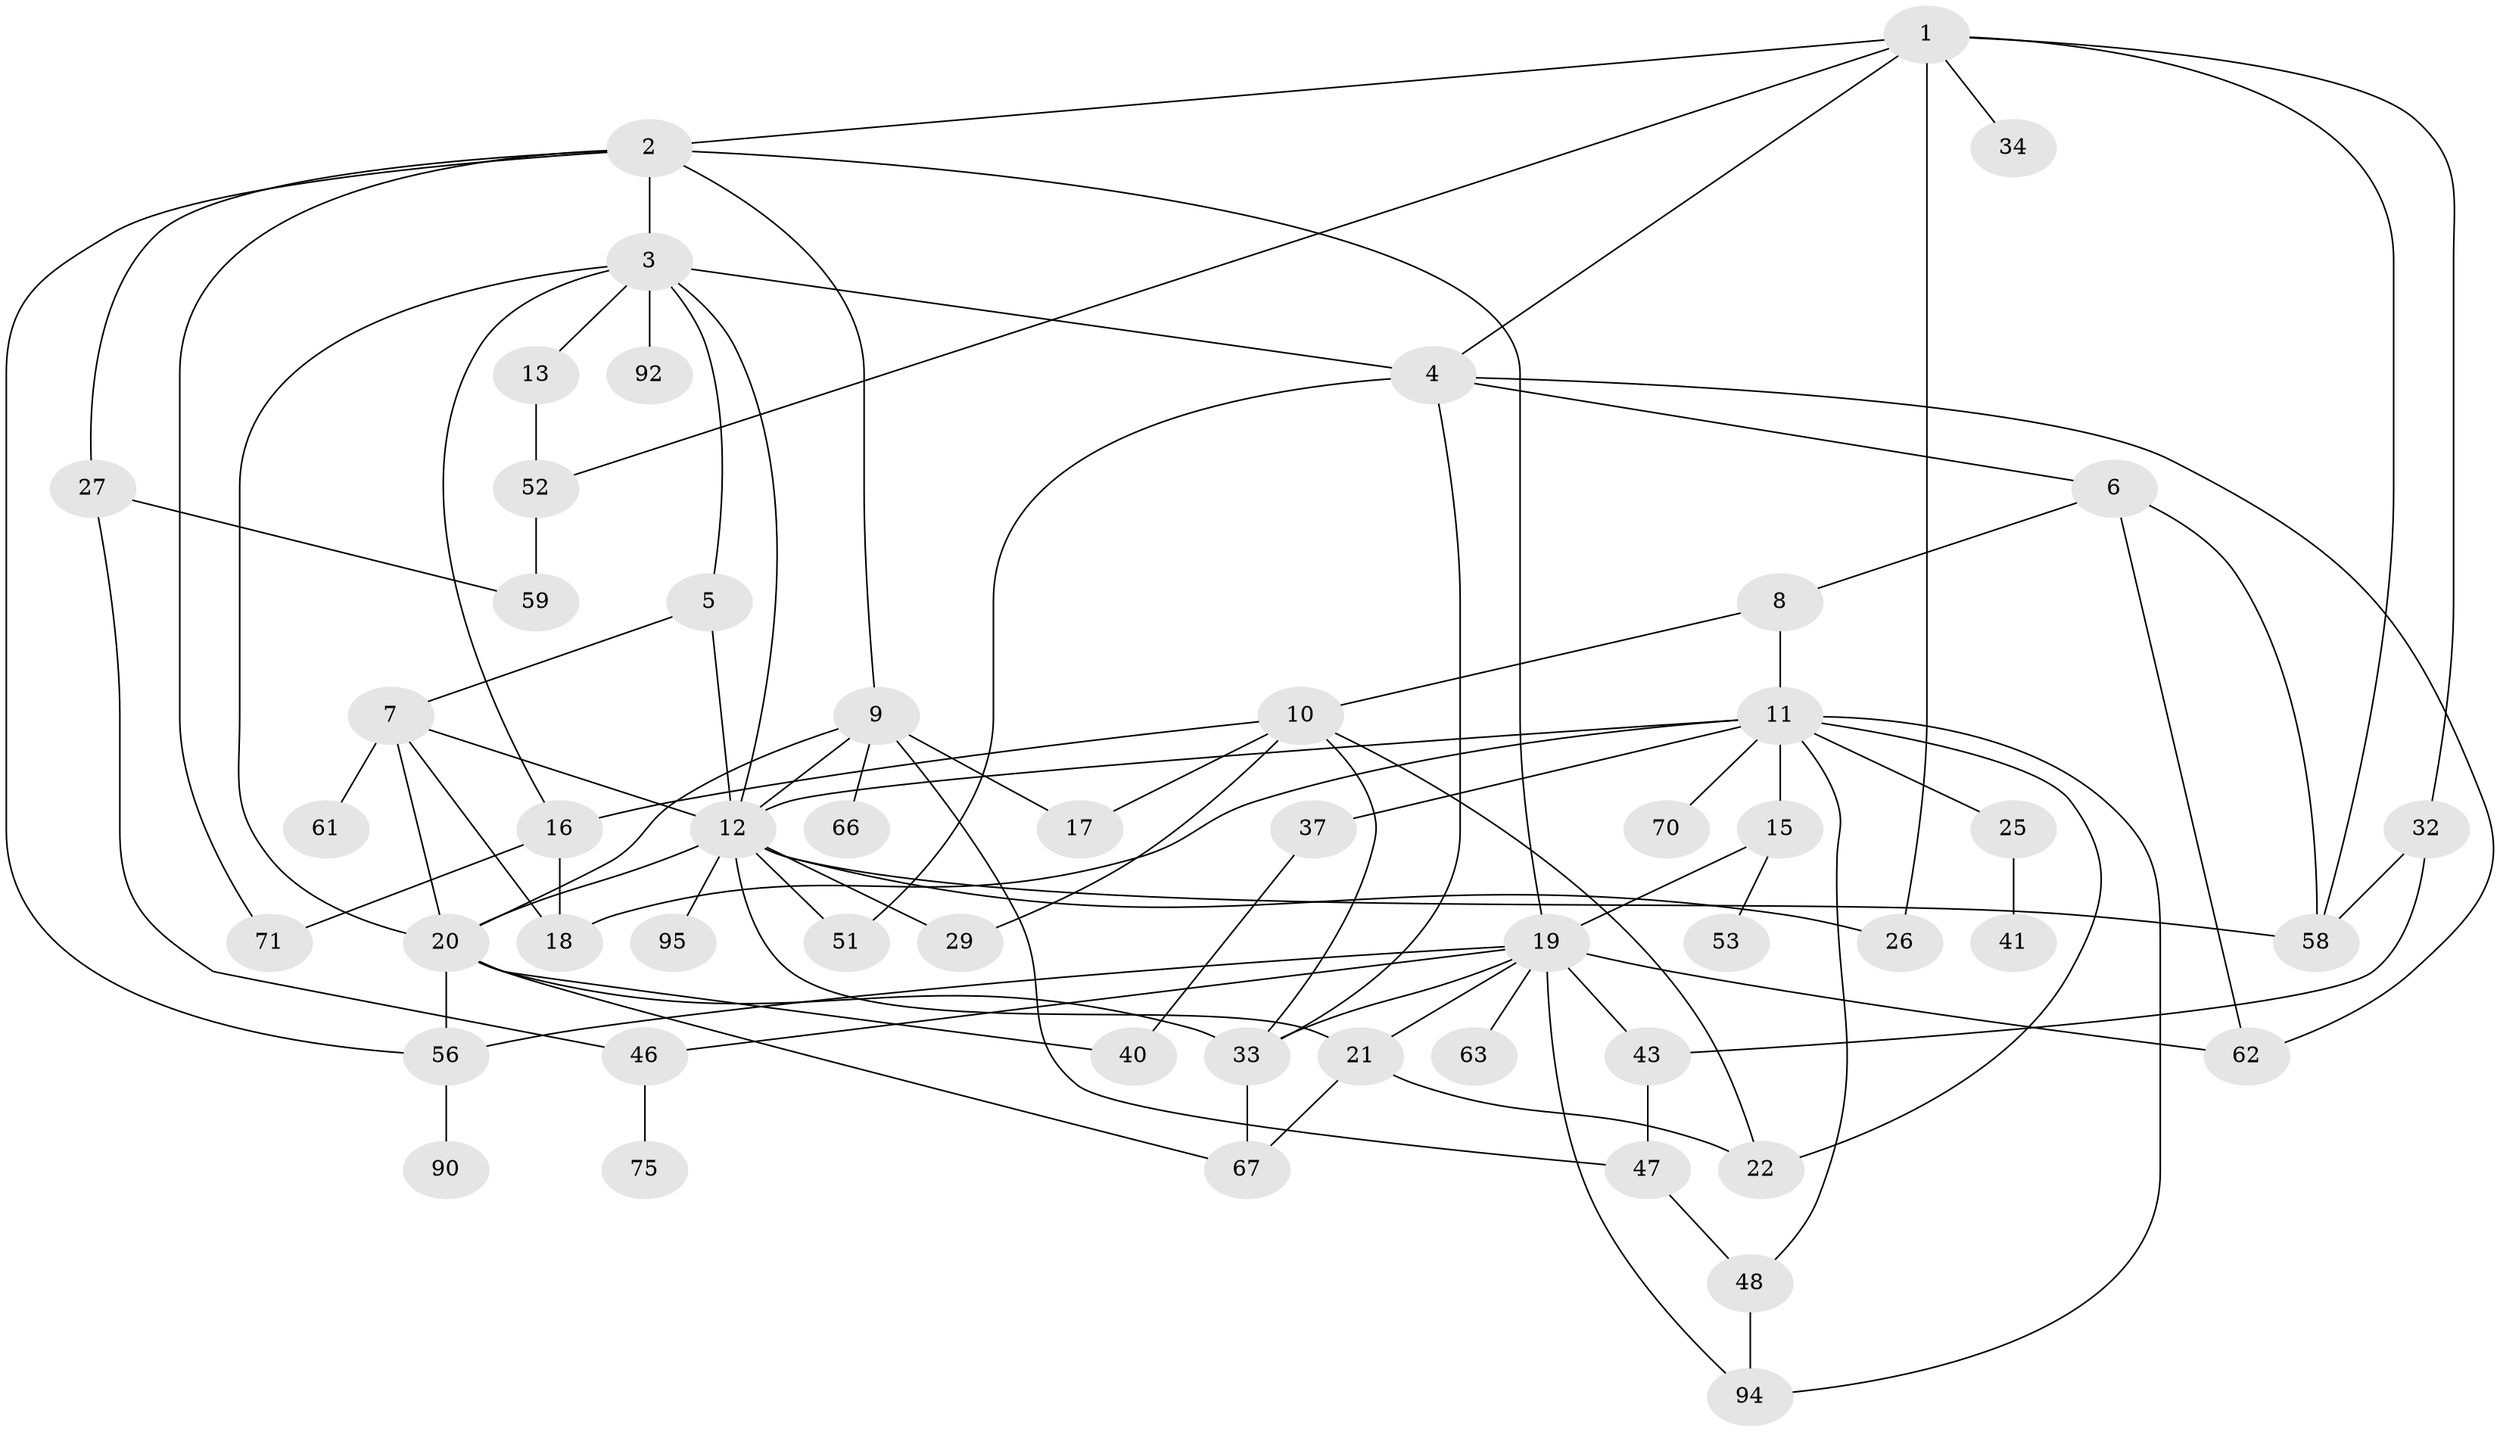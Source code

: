 // original degree distribution, {7: 0.02830188679245283, 8: 0.018867924528301886, 4: 0.10377358490566038, 3: 0.25471698113207547, 5: 0.07547169811320754, 6: 0.018867924528301886, 2: 0.3113207547169811, 1: 0.18867924528301888}
// Generated by graph-tools (version 1.1) at 2025/13/03/09/25 04:13:28]
// undirected, 53 vertices, 93 edges
graph export_dot {
graph [start="1"]
  node [color=gray90,style=filled];
  1;
  2;
  3 [super="+24"];
  4 [super="+38+77"];
  5;
  6 [super="+28"];
  7 [super="+88"];
  8;
  9 [super="+45+68"];
  10;
  11 [super="+14+86"];
  12 [super="+76+82+30+42+101"];
  13;
  15;
  16;
  17;
  18 [super="+39"];
  19 [super="+84+74+35"];
  20 [super="+87+49+23"];
  21 [super="+89"];
  22 [super="+78"];
  25;
  26;
  27 [super="+36"];
  29 [super="+31+44"];
  32 [super="+50"];
  33 [super="+81+54"];
  34;
  37 [super="+91"];
  40;
  41 [super="+85"];
  43;
  46;
  47 [super="+60"];
  48;
  51;
  52 [super="+72"];
  53;
  56 [super="+79+64"];
  58;
  59;
  61;
  62;
  63;
  66;
  67 [super="+96"];
  70;
  71 [super="+106+83"];
  75;
  90;
  92;
  94;
  95;
  1 -- 2;
  1 -- 26;
  1 -- 32;
  1 -- 34;
  1 -- 52;
  1 -- 58;
  1 -- 4;
  2 -- 3;
  2 -- 9;
  2 -- 19;
  2 -- 27;
  2 -- 56;
  2 -- 71;
  3 -- 4;
  3 -- 5;
  3 -- 13;
  3 -- 20;
  3 -- 92;
  3 -- 12;
  3 -- 16;
  4 -- 6;
  4 -- 51;
  4 -- 62;
  4 -- 33;
  5 -- 7;
  5 -- 12;
  6 -- 8;
  6 -- 62;
  6 -- 58;
  7 -- 18;
  7 -- 61;
  7 -- 12;
  7 -- 20;
  8 -- 10;
  8 -- 11;
  9 -- 17;
  9 -- 66;
  9 -- 47;
  9 -- 12;
  9 -- 20 [weight=2];
  10 -- 16;
  10 -- 17;
  10 -- 22;
  10 -- 29;
  10 -- 33;
  11 -- 12;
  11 -- 15;
  11 -- 48;
  11 -- 37;
  11 -- 70;
  11 -- 25;
  11 -- 94;
  11 -- 22;
  11 -- 18;
  12 -- 21 [weight=2];
  12 -- 51;
  12 -- 20 [weight=2];
  12 -- 58;
  12 -- 29;
  12 -- 95 [weight=2];
  12 -- 26;
  13 -- 52;
  15 -- 53;
  15 -- 19;
  16 -- 71;
  16 -- 18;
  19 -- 43;
  19 -- 63;
  19 -- 94;
  19 -- 33;
  19 -- 62;
  19 -- 56;
  19 -- 21;
  19 -- 46;
  20 -- 40;
  20 -- 67;
  20 -- 56;
  20 -- 33;
  21 -- 67;
  21 -- 22;
  25 -- 41;
  27 -- 59;
  27 -- 46;
  32 -- 58;
  32 -- 43;
  33 -- 67;
  37 -- 40;
  43 -- 47;
  46 -- 75;
  47 -- 48;
  48 -- 94;
  52 -- 59;
  56 -- 90;
}
